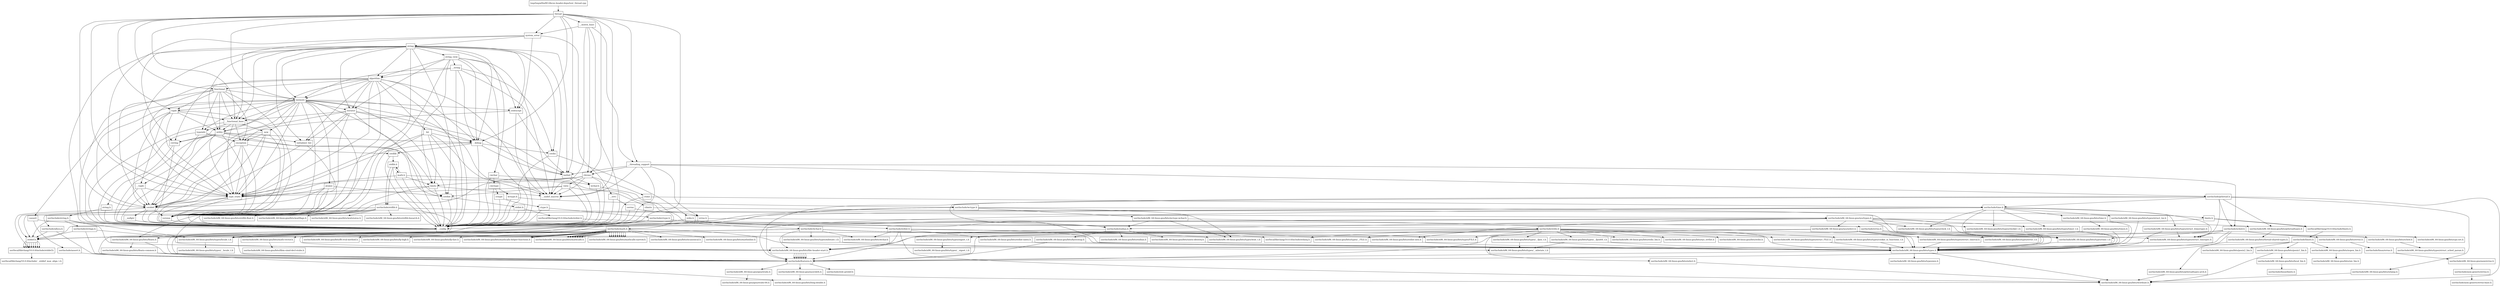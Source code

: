 digraph "dependencies" {
  header_1 [ shape="box", label="thread"];
  header_0 [ shape="box", label="tmp/tmpw8iwRO.libcxx.header.deps/test_thread.cpp"];
  header_2 [ shape="box", label="__config"];
  header_3 [ shape="box", label="usr/include/features.h"];
  header_4 [ shape="box", label="usr/include/stdc-predef.h"];
  header_5 [ shape="box", label="usr/include/x86_64-linux-gnu/sys/cdefs.h"];
  header_6 [ shape="box", label="usr/include/x86_64-linux-gnu/bits/wordsize.h"];
  header_7 [ shape="box", label="usr/include/x86_64-linux-gnu/bits/long-double.h"];
  header_8 [ shape="box", label="usr/include/x86_64-linux-gnu/gnu/stubs.h"];
  header_9 [ shape="box", label="usr/include/x86_64-linux-gnu/gnu/stubs-64.h"];
  header_11 [ shape="box", label="iosfwd"];
  header_12 [ shape="box", label="wchar.h"];
  header_13 [ shape="box", label="usr/include/wchar.h"];
  header_14 [ shape="box", label="usr/include/x86_64-linux-gnu/bits/libc-header-start.h"];
  header_15 [ shape="box", label="usr/include/x86_64-linux-gnu/bits/floatn.h"];
  header_16 [ shape="box", label="usr/include/x86_64-linux-gnu/bits/floatn-common.h"];
  header_17 [ shape="box", label="stddef.h"];
  header_18 [ shape="box", label="usr/local/lib/clang/10.0.0/include/stddef.h"];
  header_19 [ shape="box", label="usr/local/lib/clang/10.0.0/include/stdarg.h"];
  header_20 [ shape="box", label="usr/include/x86_64-linux-gnu/bits/wchar.h"];
  header_21 [ shape="box", label="usr/include/x86_64-linux-gnu/bits/types/wint_t.h"];
  header_22 [ shape="box", label="usr/include/x86_64-linux-gnu/bits/types/mbstate_t.h"];
  header_23 [ shape="box", label="usr/include/x86_64-linux-gnu/bits/types/__mbstate_t.h"];
  header_24 [ shape="box", label="usr/include/x86_64-linux-gnu/bits/types/__FILE.h"];
  header_25 [ shape="box", label="usr/include/x86_64-linux-gnu/bits/types/FILE.h"];
  header_26 [ shape="box", label="usr/include/x86_64-linux-gnu/bits/types/locale_t.h"];
  header_27 [ shape="box", label="usr/include/x86_64-linux-gnu/bits/types/__locale_t.h"];
  header_28 [ shape="box", label="__functional_base"];
  header_29 [ shape="box", label="type_traits"];
  header_30 [ shape="box", label="cstddef"];
  header_31 [ shape="box", label="version"];
  header_32 [ shape="box", label="usr/local/lib/clang/10.0.0/include/__stddef_max_align_t.h"];
  header_33 [ shape="box", label="__nullptr"];
  header_34 [ shape="box", label="typeinfo"];
  header_35 [ shape="box", label="exception"];
  header_36 [ shape="box", label="cstdlib"];
  header_37 [ shape="box", label="stdlib.h"];
  header_38 [ shape="box", label="usr/include/stdlib.h"];
  header_39 [ shape="box", label="usr/include/x86_64-linux-gnu/bits/waitflags.h"];
  header_40 [ shape="box", label="usr/include/x86_64-linux-gnu/bits/waitstatus.h"];
  header_41 [ shape="box", label="usr/include/x86_64-linux-gnu/sys/types.h"];
  header_42 [ shape="box", label="usr/include/x86_64-linux-gnu/bits/types.h"];
  header_43 [ shape="box", label="usr/include/x86_64-linux-gnu/bits/typesizes.h"];
  header_44 [ shape="box", label="usr/include/x86_64-linux-gnu/bits/types/clock_t.h"];
  header_45 [ shape="box", label="usr/include/x86_64-linux-gnu/bits/types/clockid_t.h"];
  header_46 [ shape="box", label="usr/include/x86_64-linux-gnu/bits/types/time_t.h"];
  header_47 [ shape="box", label="usr/include/x86_64-linux-gnu/bits/types/timer_t.h"];
  header_48 [ shape="box", label="usr/include/x86_64-linux-gnu/bits/stdint-intn.h"];
  header_49 [ shape="box", label="usr/include/endian.h"];
  header_50 [ shape="box", label="usr/include/x86_64-linux-gnu/bits/endian.h"];
  header_51 [ shape="box", label="usr/include/x86_64-linux-gnu/bits/byteswap.h"];
  header_52 [ shape="box", label="usr/include/x86_64-linux-gnu/bits/uintn-identity.h"];
  header_53 [ shape="box", label="usr/include/x86_64-linux-gnu/sys/select.h"];
  header_54 [ shape="box", label="usr/include/x86_64-linux-gnu/bits/select.h"];
  header_55 [ shape="box", label="usr/include/x86_64-linux-gnu/bits/types/sigset_t.h"];
  header_56 [ shape="box", label="usr/include/x86_64-linux-gnu/bits/types/__sigset_t.h"];
  header_57 [ shape="box", label="usr/include/x86_64-linux-gnu/bits/types/struct_timeval.h"];
  header_58 [ shape="box", label="usr/include/x86_64-linux-gnu/bits/types/struct_timespec.h"];
  header_59 [ shape="box", label="usr/include/x86_64-linux-gnu/bits/pthreadtypes.h"];
  header_60 [ shape="box", label="usr/include/x86_64-linux-gnu/bits/thread-shared-types.h"];
  header_61 [ shape="box", label="usr/include/x86_64-linux-gnu/bits/pthreadtypes-arch.h"];
  header_62 [ shape="box", label="usr/include/alloca.h"];
  header_63 [ shape="box", label="usr/include/x86_64-linux-gnu/bits/stdlib-bsearch.h"];
  header_64 [ shape="box", label="usr/include/x86_64-linux-gnu/bits/stdlib-float.h"];
  header_65 [ shape="box", label="math.h"];
  header_66 [ shape="box", label="usr/include/math.h"];
  header_67 [ shape="box", label="usr/include/x86_64-linux-gnu/bits/math-vector.h"];
  header_68 [ shape="box", label="usr/include/x86_64-linux-gnu/bits/libm-simd-decl-stubs.h"];
  header_69 [ shape="box", label="usr/include/x86_64-linux-gnu/bits/flt-eval-method.h"];
  header_70 [ shape="box", label="usr/include/x86_64-linux-gnu/bits/fp-logb.h"];
  header_71 [ shape="box", label="usr/include/x86_64-linux-gnu/bits/fp-fast.h"];
  header_72 [ shape="box", label="usr/include/x86_64-linux-gnu/bits/mathcalls-helper-functions.h"];
  header_73 [ shape="box", label="usr/include/x86_64-linux-gnu/bits/mathcalls.h"];
  header_74 [ shape="box", label="usr/include/x86_64-linux-gnu/bits/mathcalls-narrow.h"];
  header_75 [ shape="box", label="usr/include/x86_64-linux-gnu/bits/iscanonical.h"];
  header_76 [ shape="box", label="usr/include/x86_64-linux-gnu/bits/mathinline.h"];
  header_77 [ shape="box", label="limits"];
  header_78 [ shape="box", label="__undef_macros"];
  header_79 [ shape="box", label="cstdint"];
  header_80 [ shape="box", label="stdint.h"];
  header_81 [ shape="box", label="usr/local/lib/clang/10.0.0/include/stdint.h"];
  header_82 [ shape="box", label="usr/include/stdint.h"];
  header_83 [ shape="box", label="usr/include/x86_64-linux-gnu/bits/stdint-uintn.h"];
  header_84 [ shape="box", label="new"];
  header_85 [ shape="box", label="utility"];
  header_86 [ shape="box", label="__tuple"];
  header_87 [ shape="box", label="initializer_list"];
  header_88 [ shape="box", label="cstring"];
  header_89 [ shape="box", label="string.h"];
  header_90 [ shape="box", label="usr/include/string.h"];
  header_91 [ shape="box", label="usr/include/strings.h"];
  header_92 [ shape="box", label="__debug"];
  header_93 [ shape="box", label="cstdio"];
  header_94 [ shape="box", label="stdio.h"];
  header_95 [ shape="box", label="usr/include/stdio.h"];
  header_96 [ shape="box", label="usr/include/x86_64-linux-gnu/bits/types/__fpos_t.h"];
  header_97 [ shape="box", label="usr/include/x86_64-linux-gnu/bits/types/__fpos64_t.h"];
  header_98 [ shape="box", label="usr/include/x86_64-linux-gnu/bits/types/struct_FILE.h"];
  header_99 [ shape="box", label="usr/include/x86_64-linux-gnu/bits/types/cookie_io_functions_t.h"];
  header_100 [ shape="box", label="usr/include/x86_64-linux-gnu/bits/stdio_lim.h"];
  header_101 [ shape="box", label="usr/include/x86_64-linux-gnu/bits/sys_errlist.h"];
  header_102 [ shape="box", label="usr/include/x86_64-linux-gnu/bits/stdio.h"];
  header_103 [ shape="box", label="functional"];
  header_104 [ shape="box", label="memory"];
  header_105 [ shape="box", label="iterator"];
  header_106 [ shape="box", label="tuple"];
  header_107 [ shape="box", label="stdexcept"];
  header_108 [ shape="box", label="cassert"];
  header_109 [ shape="box", label="usr/include/assert.h"];
  header_110 [ shape="box", label="atomic"];
  header_111 [ shape="box", label="system_error"];
  header_112 [ shape="box", label="__errc"];
  header_113 [ shape="box", label="cerrno"];
  header_114 [ shape="box", label="errno.h"];
  header_115 [ shape="box", label="usr/include/errno.h"];
  header_116 [ shape="box", label="usr/include/x86_64-linux-gnu/bits/errno.h"];
  header_117 [ shape="box", label="usr/include/linux/errno.h"];
  header_118 [ shape="box", label="usr/include/x86_64-linux-gnu/asm/errno.h"];
  header_119 [ shape="box", label="usr/include/asm-generic/errno.h"];
  header_120 [ shape="box", label="usr/include/asm-generic/errno-base.h"];
  header_121 [ shape="box", label="usr/include/x86_64-linux-gnu/bits/types/error_t.h"];
  header_122 [ shape="box", label="string"];
  header_123 [ shape="box", label="string_view"];
  header_124 [ shape="box", label="__string"];
  header_125 [ shape="box", label="algorithm"];
  header_126 [ shape="box", label="bit"];
  header_127 [ shape="box", label="cwchar"];
  header_128 [ shape="box", label="cwctype"];
  header_129 [ shape="box", label="cctype"];
  header_130 [ shape="box", label="ctype.h"];
  header_131 [ shape="box", label="usr/include/ctype.h"];
  header_132 [ shape="box", label="wctype.h"];
  header_133 [ shape="box", label="usr/include/wctype.h"];
  header_134 [ shape="box", label="usr/include/x86_64-linux-gnu/bits/wctype-wchar.h"];
  header_135 [ shape="box", label="chrono"];
  header_136 [ shape="box", label="ctime"];
  header_137 [ shape="box", label="usr/include/time.h"];
  header_138 [ shape="box", label="usr/include/x86_64-linux-gnu/bits/time.h"];
  header_139 [ shape="box", label="usr/include/x86_64-linux-gnu/bits/timex.h"];
  header_140 [ shape="box", label="usr/include/x86_64-linux-gnu/bits/types/struct_tm.h"];
  header_141 [ shape="box", label="usr/include/x86_64-linux-gnu/bits/types/struct_itimerspec.h"];
  header_142 [ shape="box", label="ratio"];
  header_143 [ shape="box", label="climits"];
  header_144 [ shape="box", label="limits.h"];
  header_145 [ shape="box", label="usr/local/lib/clang/10.0.0/include/limits.h"];
  header_146 [ shape="box", label="usr/include/limits.h"];
  header_147 [ shape="box", label="usr/include/x86_64-linux-gnu/bits/posix1_lim.h"];
  header_148 [ shape="box", label="usr/include/x86_64-linux-gnu/bits/local_lim.h"];
  header_149 [ shape="box", label="usr/include/linux/limits.h"];
  header_150 [ shape="box", label="usr/include/x86_64-linux-gnu/bits/posix2_lim.h"];
  header_151 [ shape="box", label="usr/include/x86_64-linux-gnu/bits/xopen_lim.h"];
  header_152 [ shape="box", label="usr/include/x86_64-linux-gnu/bits/uio_lim.h"];
  header_153 [ shape="box", label="__mutex_base"];
  header_154 [ shape="box", label="__threading_support"];
  header_10 [ shape="box", label="usr/include/pthread.h"];
  header_155 [ shape="box", label="usr/include/sched.h"];
  header_156 [ shape="box", label="usr/include/x86_64-linux-gnu/bits/sched.h"];
  header_157 [ shape="box", label="usr/include/x86_64-linux-gnu/bits/types/struct_sched_param.h"];
  header_158 [ shape="box", label="usr/include/x86_64-linux-gnu/bits/cpu-set.h"];
  header_159 [ shape="box", label="usr/include/x86_64-linux-gnu/bits/setjmp.h"];
  header_62 -> header_3;
  header_62 -> header_17;
  header_14 -> header_3;
  header_14 -> header_3;
  header_14 -> header_3;
  header_14 -> header_3;
  header_14 -> header_3;
  header_14 -> header_3;
  header_14 -> header_3;
  header_57 -> header_42;
  header_131 -> header_3;
  header_131 -> header_42;
  header_131 -> header_49;
  header_131 -> header_26;
  header_85 -> header_2;
  header_85 -> header_86;
  header_85 -> header_29;
  header_85 -> header_87;
  header_85 -> header_30;
  header_85 -> header_88;
  header_85 -> header_79;
  header_85 -> header_31;
  header_85 -> header_92;
  header_28 -> header_2;
  header_28 -> header_29;
  header_28 -> header_34;
  header_28 -> header_35;
  header_28 -> header_84;
  header_28 -> header_85;
  header_114 -> header_2;
  header_114 -> header_115;
  header_110 -> header_2;
  header_110 -> header_30;
  header_110 -> header_79;
  header_110 -> header_29;
  header_110 -> header_31;
  header_104 -> header_2;
  header_104 -> header_29;
  header_104 -> header_34;
  header_104 -> header_30;
  header_104 -> header_79;
  header_104 -> header_84;
  header_104 -> header_85;
  header_104 -> header_77;
  header_104 -> header_105;
  header_104 -> header_28;
  header_104 -> header_11;
  header_104 -> header_106;
  header_104 -> header_107;
  header_104 -> header_88;
  header_104 -> header_108;
  header_104 -> header_110;
  header_104 -> header_31;
  header_104 -> header_78;
  header_41 -> header_3;
  header_41 -> header_42;
  header_41 -> header_44;
  header_41 -> header_45;
  header_41 -> header_46;
  header_41 -> header_47;
  header_41 -> header_17;
  header_41 -> header_48;
  header_41 -> header_49;
  header_41 -> header_53;
  header_41 -> header_59;
  header_119 -> header_120;
  header_138 -> header_42;
  header_138 -> header_139;
  header_34 -> header_2;
  header_34 -> header_35;
  header_34 -> header_30;
  header_34 -> header_79;
  header_122 -> header_2;
  header_122 -> header_123;
  header_122 -> header_11;
  header_122 -> header_88;
  header_122 -> header_93;
  header_122 -> header_127;
  header_122 -> header_125;
  header_122 -> header_105;
  header_122 -> header_85;
  header_122 -> header_104;
  header_122 -> header_107;
  header_122 -> header_29;
  header_122 -> header_87;
  header_122 -> header_28;
  header_122 -> header_31;
  header_122 -> header_79;
  header_122 -> header_92;
  header_122 -> header_78;
  header_84 -> header_2;
  header_84 -> header_35;
  header_84 -> header_29;
  header_84 -> header_30;
  header_84 -> header_31;
  header_38 -> header_14;
  header_38 -> header_17;
  header_38 -> header_39;
  header_38 -> header_40;
  header_38 -> header_15;
  header_38 -> header_26;
  header_38 -> header_41;
  header_38 -> header_62;
  header_38 -> header_63;
  header_38 -> header_64;
  header_111 -> header_112;
  header_111 -> header_29;
  header_111 -> header_107;
  header_111 -> header_28;
  header_111 -> header_122;
  header_92 -> header_2;
  header_92 -> header_11;
  header_92 -> header_36;
  header_92 -> header_93;
  header_92 -> header_30;
  header_55 -> header_56;
  header_18 -> header_32;
  header_142 -> header_2;
  header_142 -> header_79;
  header_142 -> header_143;
  header_142 -> header_29;
  header_142 -> header_78;
  header_135 -> header_2;
  header_135 -> header_136;
  header_135 -> header_29;
  header_135 -> header_142;
  header_135 -> header_77;
  header_135 -> header_31;
  header_135 -> header_78;
  header_143 -> header_2;
  header_143 -> header_144;
  header_48 -> header_42;
  header_29 -> header_2;
  header_29 -> header_30;
  header_29 -> header_31;
  header_155 -> header_3;
  header_155 -> header_42;
  header_155 -> header_17;
  header_155 -> header_46;
  header_155 -> header_58;
  header_155 -> header_156;
  header_155 -> header_158;
  header_145 -> header_146;
  header_37 -> header_2;
  header_37 -> header_38;
  header_37 -> header_65;
  header_37 -> header_38;
  header_53 -> header_3;
  header_53 -> header_42;
  header_53 -> header_54;
  header_53 -> header_55;
  header_53 -> header_46;
  header_53 -> header_57;
  header_53 -> header_58;
  header_47 -> header_42;
  header_90 -> header_14;
  header_90 -> header_17;
  header_90 -> header_26;
  header_90 -> header_91;
  header_54 -> header_6;
  header_128 -> header_2;
  header_128 -> header_129;
  header_128 -> header_132;
  header_96 -> header_42;
  header_96 -> header_23;
  header_66 -> header_14;
  header_66 -> header_42;
  header_66 -> header_67;
  header_66 -> header_15;
  header_66 -> header_69;
  header_66 -> header_70;
  header_66 -> header_71;
  header_66 -> header_72;
  header_66 -> header_73;
  header_66 -> header_72;
  header_66 -> header_73;
  header_66 -> header_72;
  header_66 -> header_73;
  header_66 -> header_73;
  header_66 -> header_73;
  header_66 -> header_73;
  header_66 -> header_73;
  header_66 -> header_74;
  header_66 -> header_74;
  header_66 -> header_74;
  header_66 -> header_74;
  header_66 -> header_74;
  header_66 -> header_74;
  header_66 -> header_74;
  header_66 -> header_74;
  header_66 -> header_74;
  header_66 -> header_75;
  header_66 -> header_76;
  header_112 -> header_2;
  header_112 -> header_113;
  header_13 -> header_14;
  header_13 -> header_15;
  header_13 -> header_17;
  header_13 -> header_19;
  header_13 -> header_20;
  header_13 -> header_21;
  header_13 -> header_22;
  header_13 -> header_24;
  header_13 -> header_25;
  header_13 -> header_26;
  header_99 -> header_42;
  header_154 -> header_2;
  header_154 -> header_135;
  header_154 -> header_11;
  header_154 -> header_114;
  header_154 -> header_10;
  header_154 -> header_155;
  header_154 -> header_78;
  header_33 -> header_2;
  header_12 -> header_2;
  header_12 -> header_13;
  header_113 -> header_2;
  header_113 -> header_114;
  header_117 -> header_118;
  header_1 -> header_2;
  header_1 -> header_11;
  header_1 -> header_28;
  header_1 -> header_29;
  header_1 -> header_30;
  header_1 -> header_103;
  header_1 -> header_104;
  header_1 -> header_111;
  header_1 -> header_135;
  header_1 -> header_153;
  header_1 -> header_106;
  header_1 -> header_154;
  header_1 -> header_92;
  header_1 -> header_78;
  header_5 -> header_6;
  header_5 -> header_7;
  header_91 -> header_3;
  header_91 -> header_17;
  header_91 -> header_26;
  header_116 -> header_117;
  header_11 -> header_2;
  header_11 -> header_12;
  header_95 -> header_14;
  header_95 -> header_17;
  header_95 -> header_19;
  header_95 -> header_42;
  header_95 -> header_96;
  header_95 -> header_97;
  header_95 -> header_24;
  header_95 -> header_25;
  header_95 -> header_98;
  header_95 -> header_99;
  header_95 -> header_100;
  header_95 -> header_101;
  header_95 -> header_102;
  header_87 -> header_2;
  header_87 -> header_30;
  header_94 -> header_2;
  header_94 -> header_95;
  header_46 -> header_42;
  header_105 -> header_2;
  header_105 -> header_11;
  header_105 -> header_28;
  header_105 -> header_29;
  header_105 -> header_30;
  header_105 -> header_87;
  header_105 -> header_31;
  header_105 -> header_92;
  header_86 -> header_2;
  header_86 -> header_30;
  header_86 -> header_29;
  header_103 -> header_2;
  header_103 -> header_29;
  header_103 -> header_34;
  header_103 -> header_35;
  header_103 -> header_104;
  header_103 -> header_106;
  header_103 -> header_85;
  header_103 -> header_31;
  header_103 -> header_28;
  header_141 -> header_42;
  header_141 -> header_58;
  header_156 -> header_157;
  header_8 -> header_9;
  header_109 -> header_3;
  header_45 -> header_42;
  header_108 -> header_2;
  header_108 -> header_109;
  header_136 -> header_2;
  header_136 -> header_137;
  header_22 -> header_23;
  header_132 -> header_2;
  header_132 -> header_133;
  header_133 -> header_3;
  header_133 -> header_42;
  header_133 -> header_21;
  header_133 -> header_134;
  header_133 -> header_26;
  header_58 -> header_42;
  header_16 -> header_3;
  header_16 -> header_7;
  header_89 -> header_2;
  header_89 -> header_90;
  header_123 -> header_2;
  header_123 -> header_124;
  header_123 -> header_125;
  header_123 -> header_105;
  header_123 -> header_77;
  header_123 -> header_107;
  header_123 -> header_31;
  header_123 -> header_92;
  header_123 -> header_78;
  header_17 -> header_18;
  header_17 -> header_18;
  header_17 -> header_18;
  header_17 -> header_18;
  header_17 -> header_18;
  header_17 -> header_18;
  header_17 -> header_18;
  header_17 -> header_18;
  header_17 -> header_18;
  header_125 -> header_2;
  header_125 -> header_87;
  header_125 -> header_29;
  header_125 -> header_88;
  header_125 -> header_85;
  header_125 -> header_104;
  header_125 -> header_103;
  header_125 -> header_105;
  header_125 -> header_30;
  header_125 -> header_126;
  header_125 -> header_31;
  header_125 -> header_92;
  header_125 -> header_78;
  header_118 -> header_119;
  header_3 -> header_4;
  header_3 -> header_5;
  header_3 -> header_8;
  header_2 -> header_3;
  header_44 -> header_42;
  header_67 -> header_68;
  header_49 -> header_3;
  header_49 -> header_50;
  header_49 -> header_51;
  header_49 -> header_52;
  header_79 -> header_2;
  header_79 -> header_80;
  header_124 -> header_2;
  header_124 -> header_125;
  header_124 -> header_93;
  header_124 -> header_104;
  header_124 -> header_92;
  header_124 -> header_78;
  header_107 -> header_2;
  header_107 -> header_35;
  header_107 -> header_11;
  header_83 -> header_42;
  header_10 -> header_3;
  header_10 -> header_49;
  header_10 -> header_155;
  header_10 -> header_137;
  header_10 -> header_59;
  header_10 -> header_159;
  header_10 -> header_6;
  header_10 -> header_58;
  header_80 -> header_2;
  header_80 -> header_81;
  header_81 -> header_82;
  header_51 -> header_3;
  header_51 -> header_42;
  header_60 -> header_61;
  header_88 -> header_2;
  header_88 -> header_89;
  header_146 -> header_14;
  header_146 -> header_147;
  header_146 -> header_150;
  header_146 -> header_151;
  header_137 -> header_3;
  header_137 -> header_17;
  header_137 -> header_138;
  header_137 -> header_44;
  header_137 -> header_46;
  header_137 -> header_140;
  header_137 -> header_58;
  header_137 -> header_45;
  header_137 -> header_47;
  header_137 -> header_141;
  header_137 -> header_26;
  header_129 -> header_2;
  header_129 -> header_130;
  header_82 -> header_14;
  header_82 -> header_42;
  header_82 -> header_20;
  header_82 -> header_6;
  header_82 -> header_48;
  header_82 -> header_83;
  header_144 -> header_2;
  header_144 -> header_145;
  header_144 -> header_145;
  header_93 -> header_2;
  header_93 -> header_94;
  header_0 -> header_1;
  header_26 -> header_27;
  header_148 -> header_149;
  header_139 -> header_42;
  header_139 -> header_57;
  header_36 -> header_2;
  header_36 -> header_37;
  header_59 -> header_60;
  header_126 -> header_2;
  header_126 -> header_77;
  header_126 -> header_29;
  header_126 -> header_31;
  header_126 -> header_92;
  header_126 -> header_78;
  header_127 -> header_2;
  header_127 -> header_128;
  header_127 -> header_12;
  header_98 -> header_42;
  header_151 -> header_152;
  header_30 -> header_2;
  header_30 -> header_31;
  header_30 -> header_18;
  header_30 -> header_33;
  header_159 -> header_6;
  header_35 -> header_2;
  header_35 -> header_30;
  header_35 -> header_36;
  header_35 -> header_29;
  header_35 -> header_31;
  header_115 -> header_3;
  header_115 -> header_116;
  header_115 -> header_121;
  header_130 -> header_2;
  header_130 -> header_131;
  header_31 -> header_2;
  header_65 -> header_2;
  header_65 -> header_37;
  header_65 -> header_66;
  header_65 -> header_29;
  header_65 -> header_77;
  header_52 -> header_42;
  header_97 -> header_42;
  header_97 -> header_23;
  header_42 -> header_3;
  header_42 -> header_6;
  header_42 -> header_43;
  header_61 -> header_6;
  header_153 -> header_2;
  header_153 -> header_135;
  header_153 -> header_111;
  header_153 -> header_154;
  header_153 -> header_78;
  header_106 -> header_2;
  header_106 -> header_86;
  header_106 -> header_30;
  header_106 -> header_29;
  header_106 -> header_28;
  header_106 -> header_85;
  header_106 -> header_31;
  header_147 -> header_6;
  header_147 -> header_148;
  header_15 -> header_3;
  header_15 -> header_16;
  header_134 -> header_42;
  header_134 -> header_21;
  header_134 -> header_49;
  header_140 -> header_42;
  header_77 -> header_2;
  header_77 -> header_29;
  header_77 -> header_78;
  header_77 -> header_31;
}
